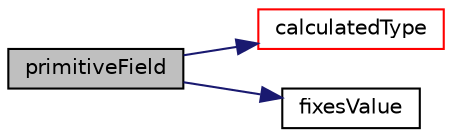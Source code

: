 digraph "primitiveField"
{
  bgcolor="transparent";
  edge [fontname="Helvetica",fontsize="10",labelfontname="Helvetica",labelfontsize="10"];
  node [fontname="Helvetica",fontsize="10",shape=record];
  rankdir="LR";
  Node1 [label="primitiveField",height=0.2,width=0.4,color="black", fillcolor="grey75", style="filled", fontcolor="black"];
  Node1 -> Node2 [color="midnightblue",fontsize="10",style="solid",fontname="Helvetica"];
  Node2 [label="calculatedType",height=0.2,width=0.4,color="red",URL="$a00910.html#af4f617212d6c0699d9ee3035b86a799a",tooltip="Return the type of the calculated for of fvsPatchField. "];
  Node1 -> Node3 [color="midnightblue",fontsize="10",style="solid",fontname="Helvetica"];
  Node3 [label="fixesValue",height=0.2,width=0.4,color="black",URL="$a00910.html#a9152d7ac14e99b9ab7d502f81a9373a4",tooltip="Return true if this patch field fixes a value. "];
}
